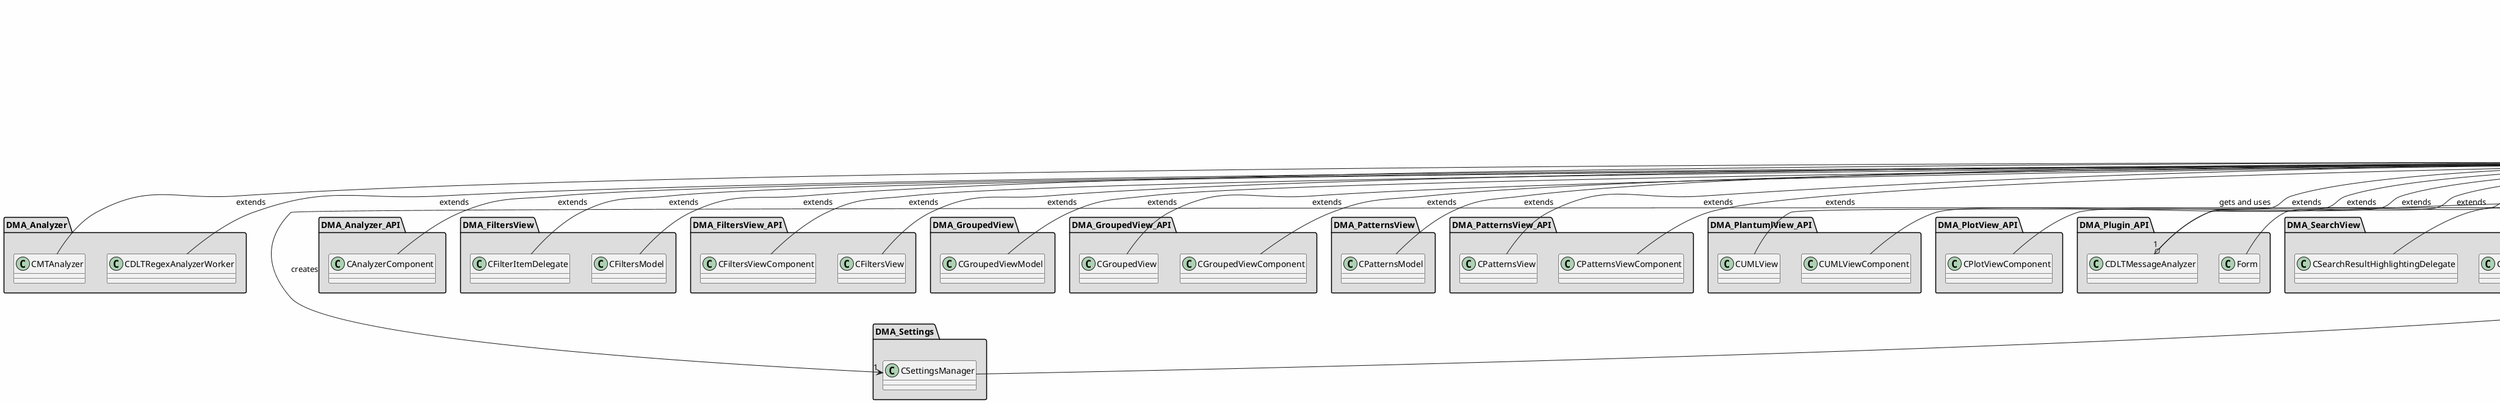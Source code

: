 
@startuml

skinparam backgroundColor #FEFEFE
skinparam wrapWidth 600
package "DMA_Analyzer" #DDDDDD
{

class "CDLTRegexAnalyzerWorker"
{
}

class "CMTAnalyzer"
{
}

}

package "DMA_Analyzer_API" #DDDDDD
{

class "CAnalyzerComponent"
{
}

}

package "DMA_FiltersView" #DDDDDD
{

class "CFilterItemDelegate"
{
}

class "CFiltersModel"
{
}

}

package "DMA_FiltersView_API" #DDDDDD
{

class "CFiltersView"
{
}

class "CFiltersViewComponent"
{
}

}

package "DMA_Framework_Component" #DDDDDD
{

class "DMA::IComponent"
{
}

}

package "DMA_GroupedView" #DDDDDD
{

class "CGroupedViewModel"
{
}

}

package "DMA_GroupedView_API" #DDDDDD
{

class "CGroupedView"
{
}

class "CGroupedViewComponent"
{
}

}

package "DMA_PatternsView" #DDDDDD
{

class "CPatternsModel"
{
}

}

package "DMA_PatternsView_API" #DDDDDD
{

class "CPatternsView"
{
}

class "CPatternsViewComponent"
{
}

}

package "DMA_PlantumlView_API" #DDDDDD
{

class "CUMLView"
{
}

class "CUMLViewComponent"
{
}

}

package "DMA_PlotView_API" #DDDDDD
{

class "CPlotViewComponent"
{
}

}

package "DMA_Plugin_API" #DDDDDD
{

class "CDLTMessageAnalyzer"
{
}

class "Form"
{
}

}

package "DMA_RegexHistory" #DDDDDD
{

class "CRegexHistoryProvider"
{
}

}

package "DMA_RegexHistory_API" #DDDDDD
{

class "CRegexHistoryComponent"
{
}

}

package "DMA_SearchView" #DDDDDD
{

class "CSearchResultHighlightingDelegate"
{
}

class "CSearchResultModel"
{
}

}

package "DMA_SearchView_API" #DDDDDD
{

class "CSearchViewComponent"
{
}

}

package "DMA_Settings" #DDDDDD
{

class "CSettingsManager"
{
}

}

package "DMA_Settings_API" #DDDDDD
{

class "CSettingsComponent"
{
}

class "CSettingsManagerClient"
{
}

class "ISettingsManager"
{
}

}

package "Qt" #DDDDDD
{

class "QObject"
{
}

}

'====================Inheritance section====================
CSettingsManagerClient <|-- CDLTRegexAnalyzerWorker : extends
CSettingsManagerClient <|-- CMTAnalyzer : extends
CSettingsManagerClient <|-- CAnalyzerComponent : extends
CSettingsManagerClient <|-- CFilterItemDelegate : extends
CSettingsManagerClient <|-- CFiltersModel : extends
CSettingsManagerClient <|-- CFiltersView : extends
CSettingsManagerClient <|-- CFiltersViewComponent : extends
CSettingsManagerClient <|-- CGroupedViewModel : extends
CSettingsManagerClient <|-- CGroupedView : extends
CSettingsManagerClient <|-- CGroupedViewComponent : extends
CSettingsManagerClient <|-- CPatternsModel : extends
CSettingsManagerClient <|-- CPatternsView : extends
CSettingsManagerClient <|-- CPatternsViewComponent : extends
CSettingsManagerClient <|-- CUMLView : extends
CSettingsManagerClient <|-- CUMLViewComponent : extends
CSettingsManagerClient <|-- CPlotViewComponent : extends
CSettingsManagerClient <|-- CDLTMessageAnalyzer : extends
CSettingsManagerClient <|-- Form : extends
CSettingsManagerClient <|-- CRegexHistoryProvider : extends
CSettingsManagerClient <|-- CSearchResultHighlightingDelegate : extends
CSettingsManagerClient <|-- CSearchResultModel : extends
CSettingsManagerClient <|-- CSearchViewComponent : extends
ISettingsManager <|-- CSettingsManager : implements
DMA::IComponent <|-- CSettingsComponent : implements
QObject <|-- ISettingsManager : extends

'====================Dependencies section====================
CDLTMessageAnalyzer "1" o-- "1" ISettingsManager : gets and uses
CRegexHistoryProvider "1" o-- "1" ISettingsManager : uses
CRegexHistoryComponent "1" --> "1" ISettingsManager : passes
CSettingsComponent "1" --> "1" CSettingsManager : creates
CSettingsComponent "1" *-- "1" ISettingsManager : provides
CSettingsManagerClient "1" o-- "1" ISettingsManager : uses

@enduml